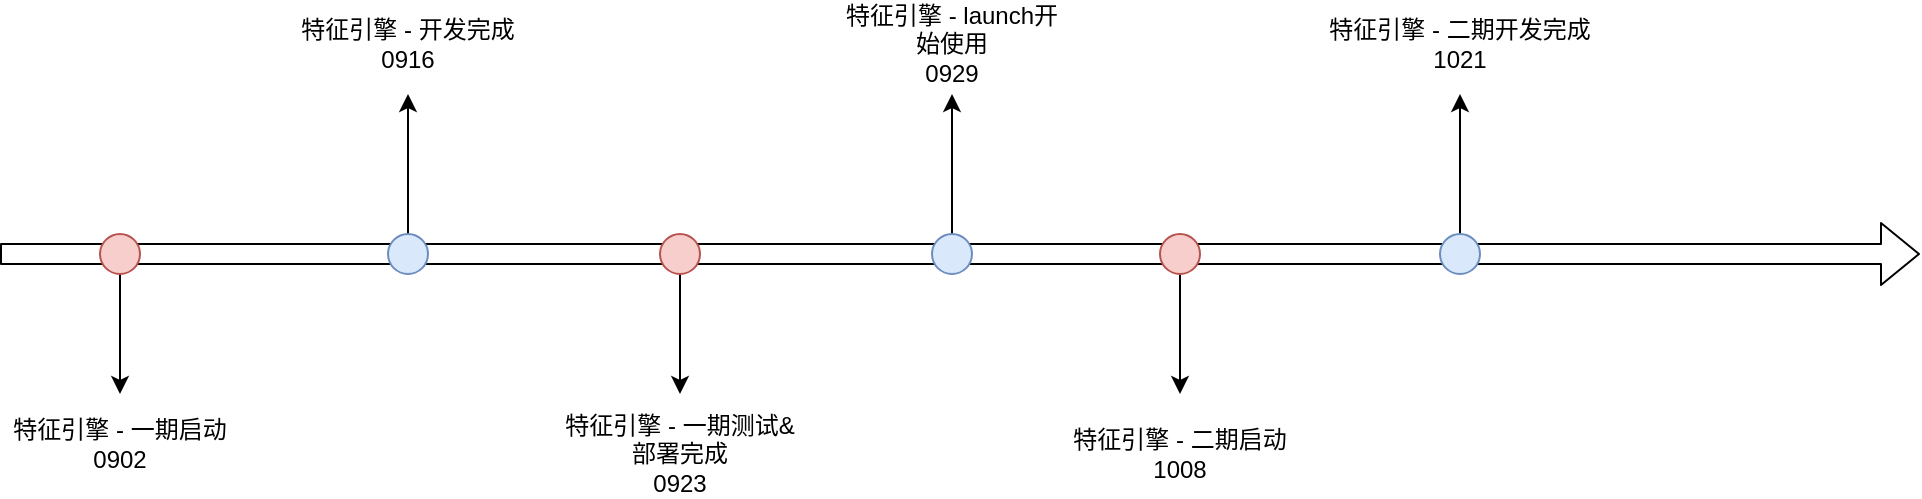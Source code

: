 <mxfile version="13.6.6" type="github">
  <diagram id="rcp3pEE-7lTvaWBj_Qyv" name="Page-1">
    <mxGraphModel dx="1261" dy="794" grid="1" gridSize="10" guides="1" tooltips="1" connect="1" arrows="1" fold="1" page="1" pageScale="1" pageWidth="827" pageHeight="1169" math="0" shadow="0">
      <root>
        <mxCell id="0" />
        <mxCell id="1" parent="0" />
        <mxCell id="uwBnBX3pxRv0StW7nRhz-1" value="" style="shape=flexArrow;endArrow=classic;html=1;" edge="1" parent="1">
          <mxGeometry width="50" height="50" relative="1" as="geometry">
            <mxPoint x="150" y="330" as="sourcePoint" />
            <mxPoint x="1110" y="330" as="targetPoint" />
          </mxGeometry>
        </mxCell>
        <mxCell id="uwBnBX3pxRv0StW7nRhz-19" value="" style="group" vertex="1" connectable="0" parent="1">
          <mxGeometry x="294" y="210" width="120" height="130" as="geometry" />
        </mxCell>
        <mxCell id="uwBnBX3pxRv0StW7nRhz-6" value="" style="endArrow=classic;html=1;exitX=0.5;exitY=0;exitDx=0;exitDy=0;" edge="1" parent="uwBnBX3pxRv0StW7nRhz-19" source="uwBnBX3pxRv0StW7nRhz-7">
          <mxGeometry width="50" height="50" relative="1" as="geometry">
            <mxPoint x="106" y="60" as="sourcePoint" />
            <mxPoint x="60" y="40" as="targetPoint" />
          </mxGeometry>
        </mxCell>
        <mxCell id="uwBnBX3pxRv0StW7nRhz-7" value="" style="ellipse;whiteSpace=wrap;html=1;aspect=fixed;fillColor=#dae8fc;strokeColor=#6c8ebf;" vertex="1" parent="uwBnBX3pxRv0StW7nRhz-19">
          <mxGeometry x="50" y="110" width="20" height="20" as="geometry" />
        </mxCell>
        <mxCell id="uwBnBX3pxRv0StW7nRhz-8" value="" style="endArrow=classic;html=1;" edge="1" parent="uwBnBX3pxRv0StW7nRhz-19" target="uwBnBX3pxRv0StW7nRhz-7">
          <mxGeometry width="50" height="50" relative="1" as="geometry">
            <mxPoint x="60" y="120" as="sourcePoint" />
            <mxPoint x="60" y="220" as="targetPoint" />
          </mxGeometry>
        </mxCell>
        <mxCell id="uwBnBX3pxRv0StW7nRhz-9" value="特征引擎 - 开发完成&lt;br&gt;0916" style="text;html=1;strokeColor=none;fillColor=none;align=center;verticalAlign=middle;whiteSpace=wrap;rounded=0;" vertex="1" parent="uwBnBX3pxRv0StW7nRhz-19">
          <mxGeometry width="120" height="30" as="geometry" />
        </mxCell>
        <mxCell id="uwBnBX3pxRv0StW7nRhz-20" value="" style="group" vertex="1" connectable="0" parent="1">
          <mxGeometry x="150" y="320" width="120" height="120" as="geometry" />
        </mxCell>
        <mxCell id="uwBnBX3pxRv0StW7nRhz-2" value="" style="endArrow=classic;html=1;" edge="1" parent="uwBnBX3pxRv0StW7nRhz-20" source="uwBnBX3pxRv0StW7nRhz-3">
          <mxGeometry width="50" height="50" relative="1" as="geometry">
            <mxPoint x="60" y="10" as="sourcePoint" />
            <mxPoint x="60" y="80" as="targetPoint" />
          </mxGeometry>
        </mxCell>
        <mxCell id="uwBnBX3pxRv0StW7nRhz-3" value="" style="ellipse;whiteSpace=wrap;html=1;aspect=fixed;fillColor=#f8cecc;strokeColor=#b85450;" vertex="1" parent="uwBnBX3pxRv0StW7nRhz-20">
          <mxGeometry x="50" width="20" height="20" as="geometry" />
        </mxCell>
        <mxCell id="uwBnBX3pxRv0StW7nRhz-4" value="" style="endArrow=classic;html=1;" edge="1" parent="uwBnBX3pxRv0StW7nRhz-20" target="uwBnBX3pxRv0StW7nRhz-3">
          <mxGeometry width="50" height="50" relative="1" as="geometry">
            <mxPoint x="60" y="10" as="sourcePoint" />
            <mxPoint x="60" y="110" as="targetPoint" />
          </mxGeometry>
        </mxCell>
        <mxCell id="uwBnBX3pxRv0StW7nRhz-5" value="特征引擎 - 一期启动&lt;br&gt;0902" style="text;html=1;strokeColor=none;fillColor=none;align=center;verticalAlign=middle;whiteSpace=wrap;rounded=0;" vertex="1" parent="uwBnBX3pxRv0StW7nRhz-20">
          <mxGeometry y="90" width="120" height="30" as="geometry" />
        </mxCell>
        <mxCell id="uwBnBX3pxRv0StW7nRhz-21" value="" style="group" vertex="1" connectable="0" parent="1">
          <mxGeometry x="430" y="320" width="120" height="130" as="geometry" />
        </mxCell>
        <mxCell id="uwBnBX3pxRv0StW7nRhz-11" value="" style="endArrow=classic;html=1;" edge="1" parent="uwBnBX3pxRv0StW7nRhz-21" source="uwBnBX3pxRv0StW7nRhz-12">
          <mxGeometry width="50" height="50" relative="1" as="geometry">
            <mxPoint x="60" y="10" as="sourcePoint" />
            <mxPoint x="60" y="80" as="targetPoint" />
          </mxGeometry>
        </mxCell>
        <mxCell id="uwBnBX3pxRv0StW7nRhz-12" value="" style="ellipse;whiteSpace=wrap;html=1;aspect=fixed;fillColor=#f8cecc;strokeColor=#b85450;" vertex="1" parent="uwBnBX3pxRv0StW7nRhz-21">
          <mxGeometry x="50" width="20" height="20" as="geometry" />
        </mxCell>
        <mxCell id="uwBnBX3pxRv0StW7nRhz-13" value="" style="endArrow=classic;html=1;" edge="1" parent="uwBnBX3pxRv0StW7nRhz-21" target="uwBnBX3pxRv0StW7nRhz-12">
          <mxGeometry width="50" height="50" relative="1" as="geometry">
            <mxPoint x="60" y="10" as="sourcePoint" />
            <mxPoint x="60" y="110" as="targetPoint" />
          </mxGeometry>
        </mxCell>
        <mxCell id="uwBnBX3pxRv0StW7nRhz-14" value="特征引擎 - 一期测试&amp;amp;部署完成&lt;br&gt;0923" style="text;html=1;strokeColor=none;fillColor=none;align=center;verticalAlign=middle;whiteSpace=wrap;rounded=0;" vertex="1" parent="uwBnBX3pxRv0StW7nRhz-21">
          <mxGeometry y="90" width="120" height="40" as="geometry" />
        </mxCell>
        <mxCell id="uwBnBX3pxRv0StW7nRhz-22" value="" style="group" vertex="1" connectable="0" parent="1">
          <mxGeometry x="566" y="210" width="120" height="130" as="geometry" />
        </mxCell>
        <mxCell id="uwBnBX3pxRv0StW7nRhz-23" value="" style="endArrow=classic;html=1;exitX=0.5;exitY=0;exitDx=0;exitDy=0;" edge="1" parent="uwBnBX3pxRv0StW7nRhz-22" source="uwBnBX3pxRv0StW7nRhz-24">
          <mxGeometry width="50" height="50" relative="1" as="geometry">
            <mxPoint x="106" y="60" as="sourcePoint" />
            <mxPoint x="60" y="40" as="targetPoint" />
          </mxGeometry>
        </mxCell>
        <mxCell id="uwBnBX3pxRv0StW7nRhz-24" value="" style="ellipse;whiteSpace=wrap;html=1;aspect=fixed;fillColor=#dae8fc;strokeColor=#6c8ebf;" vertex="1" parent="uwBnBX3pxRv0StW7nRhz-22">
          <mxGeometry x="50" y="110" width="20" height="20" as="geometry" />
        </mxCell>
        <mxCell id="uwBnBX3pxRv0StW7nRhz-25" value="" style="endArrow=classic;html=1;" edge="1" parent="uwBnBX3pxRv0StW7nRhz-22" target="uwBnBX3pxRv0StW7nRhz-24">
          <mxGeometry width="50" height="50" relative="1" as="geometry">
            <mxPoint x="60" y="120" as="sourcePoint" />
            <mxPoint x="60" y="220" as="targetPoint" />
          </mxGeometry>
        </mxCell>
        <mxCell id="uwBnBX3pxRv0StW7nRhz-26" value="特征引擎 - launch开始使用&lt;br&gt;0929" style="text;html=1;strokeColor=none;fillColor=none;align=center;verticalAlign=middle;whiteSpace=wrap;rounded=0;" vertex="1" parent="uwBnBX3pxRv0StW7nRhz-22">
          <mxGeometry width="120" height="30" as="geometry" />
        </mxCell>
        <mxCell id="uwBnBX3pxRv0StW7nRhz-27" value="" style="group" vertex="1" connectable="0" parent="1">
          <mxGeometry x="680" y="320" width="120" height="130" as="geometry" />
        </mxCell>
        <mxCell id="uwBnBX3pxRv0StW7nRhz-28" value="" style="endArrow=classic;html=1;" edge="1" parent="uwBnBX3pxRv0StW7nRhz-27" source="uwBnBX3pxRv0StW7nRhz-29">
          <mxGeometry width="50" height="50" relative="1" as="geometry">
            <mxPoint x="60" y="10" as="sourcePoint" />
            <mxPoint x="60" y="80" as="targetPoint" />
          </mxGeometry>
        </mxCell>
        <mxCell id="uwBnBX3pxRv0StW7nRhz-29" value="" style="ellipse;whiteSpace=wrap;html=1;aspect=fixed;fillColor=#f8cecc;strokeColor=#b85450;" vertex="1" parent="uwBnBX3pxRv0StW7nRhz-27">
          <mxGeometry x="50" width="20" height="20" as="geometry" />
        </mxCell>
        <mxCell id="uwBnBX3pxRv0StW7nRhz-30" value="" style="endArrow=classic;html=1;" edge="1" parent="uwBnBX3pxRv0StW7nRhz-27" target="uwBnBX3pxRv0StW7nRhz-29">
          <mxGeometry width="50" height="50" relative="1" as="geometry">
            <mxPoint x="60" y="10" as="sourcePoint" />
            <mxPoint x="60" y="110" as="targetPoint" />
          </mxGeometry>
        </mxCell>
        <mxCell id="uwBnBX3pxRv0StW7nRhz-31" value="特征引擎 - 二期启动&lt;br&gt;1008" style="text;html=1;strokeColor=none;fillColor=none;align=center;verticalAlign=middle;whiteSpace=wrap;rounded=0;" vertex="1" parent="uwBnBX3pxRv0StW7nRhz-27">
          <mxGeometry y="90" width="120" height="40" as="geometry" />
        </mxCell>
        <mxCell id="uwBnBX3pxRv0StW7nRhz-38" value="" style="group" vertex="1" connectable="0" parent="1">
          <mxGeometry x="820" y="210" width="150" height="130" as="geometry" />
        </mxCell>
        <mxCell id="uwBnBX3pxRv0StW7nRhz-39" value="" style="endArrow=classic;html=1;exitX=0.5;exitY=0;exitDx=0;exitDy=0;" edge="1" parent="uwBnBX3pxRv0StW7nRhz-38" source="uwBnBX3pxRv0StW7nRhz-40">
          <mxGeometry width="50" height="50" relative="1" as="geometry">
            <mxPoint x="106" y="60" as="sourcePoint" />
            <mxPoint x="60" y="40" as="targetPoint" />
          </mxGeometry>
        </mxCell>
        <mxCell id="uwBnBX3pxRv0StW7nRhz-40" value="" style="ellipse;whiteSpace=wrap;html=1;aspect=fixed;fillColor=#dae8fc;strokeColor=#6c8ebf;" vertex="1" parent="uwBnBX3pxRv0StW7nRhz-38">
          <mxGeometry x="50" y="110" width="20" height="20" as="geometry" />
        </mxCell>
        <mxCell id="uwBnBX3pxRv0StW7nRhz-41" value="" style="endArrow=classic;html=1;" edge="1" parent="uwBnBX3pxRv0StW7nRhz-38" target="uwBnBX3pxRv0StW7nRhz-40">
          <mxGeometry width="50" height="50" relative="1" as="geometry">
            <mxPoint x="60" y="120" as="sourcePoint" />
            <mxPoint x="60" y="220" as="targetPoint" />
          </mxGeometry>
        </mxCell>
        <mxCell id="uwBnBX3pxRv0StW7nRhz-42" value="特征引擎 - 二期开发完成&lt;br&gt;1021" style="text;html=1;strokeColor=none;fillColor=none;align=center;verticalAlign=middle;whiteSpace=wrap;rounded=0;" vertex="1" parent="uwBnBX3pxRv0StW7nRhz-38">
          <mxGeometry x="-15" width="150" height="30" as="geometry" />
        </mxCell>
      </root>
    </mxGraphModel>
  </diagram>
</mxfile>
